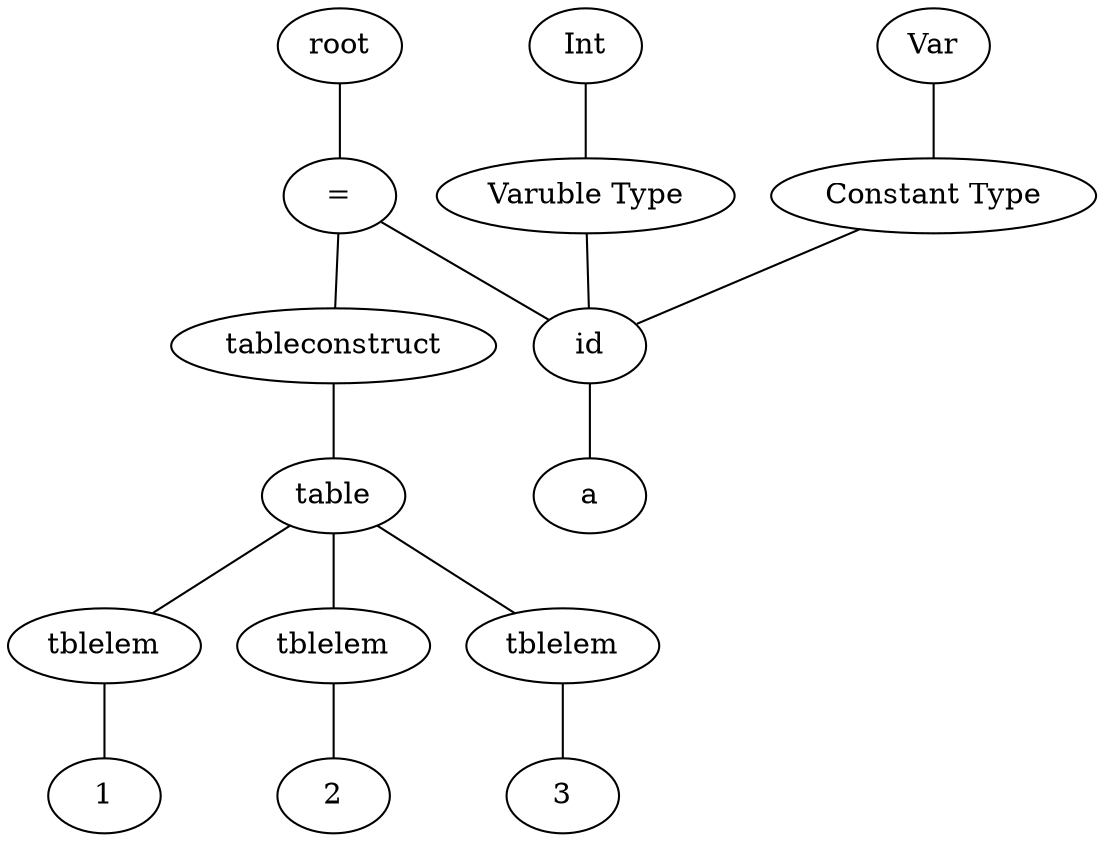graph graphname {
root;
assign0[label = "="];
root--assign0;
expr0[label = "id"];
assign0--expr0;
type0[label = "Varuble Type"];
type0--expr0;
type1[label = "Int"];
type1--type0;
consttype0[label = "Constant Type"];
consttype0--expr0;
consttype1[label = "Var"];
consttype1--consttype0;
expr1[label = "a"];
expr0--expr1;
expr2[label = "tableconstruct"];
assign0--expr2;
table0[label = "table"];
expr2--table0;
table00[label = "tblelem"];
table0--table00;
expr3[label = "1"];
table00--expr3;
table01[label = "tblelem"];
table0--table01;
expr4[label = "2"];
table01--expr4;
table02[label = "tblelem"];
table0--table02;
expr5[label = "3"];
table02--expr5;
}
